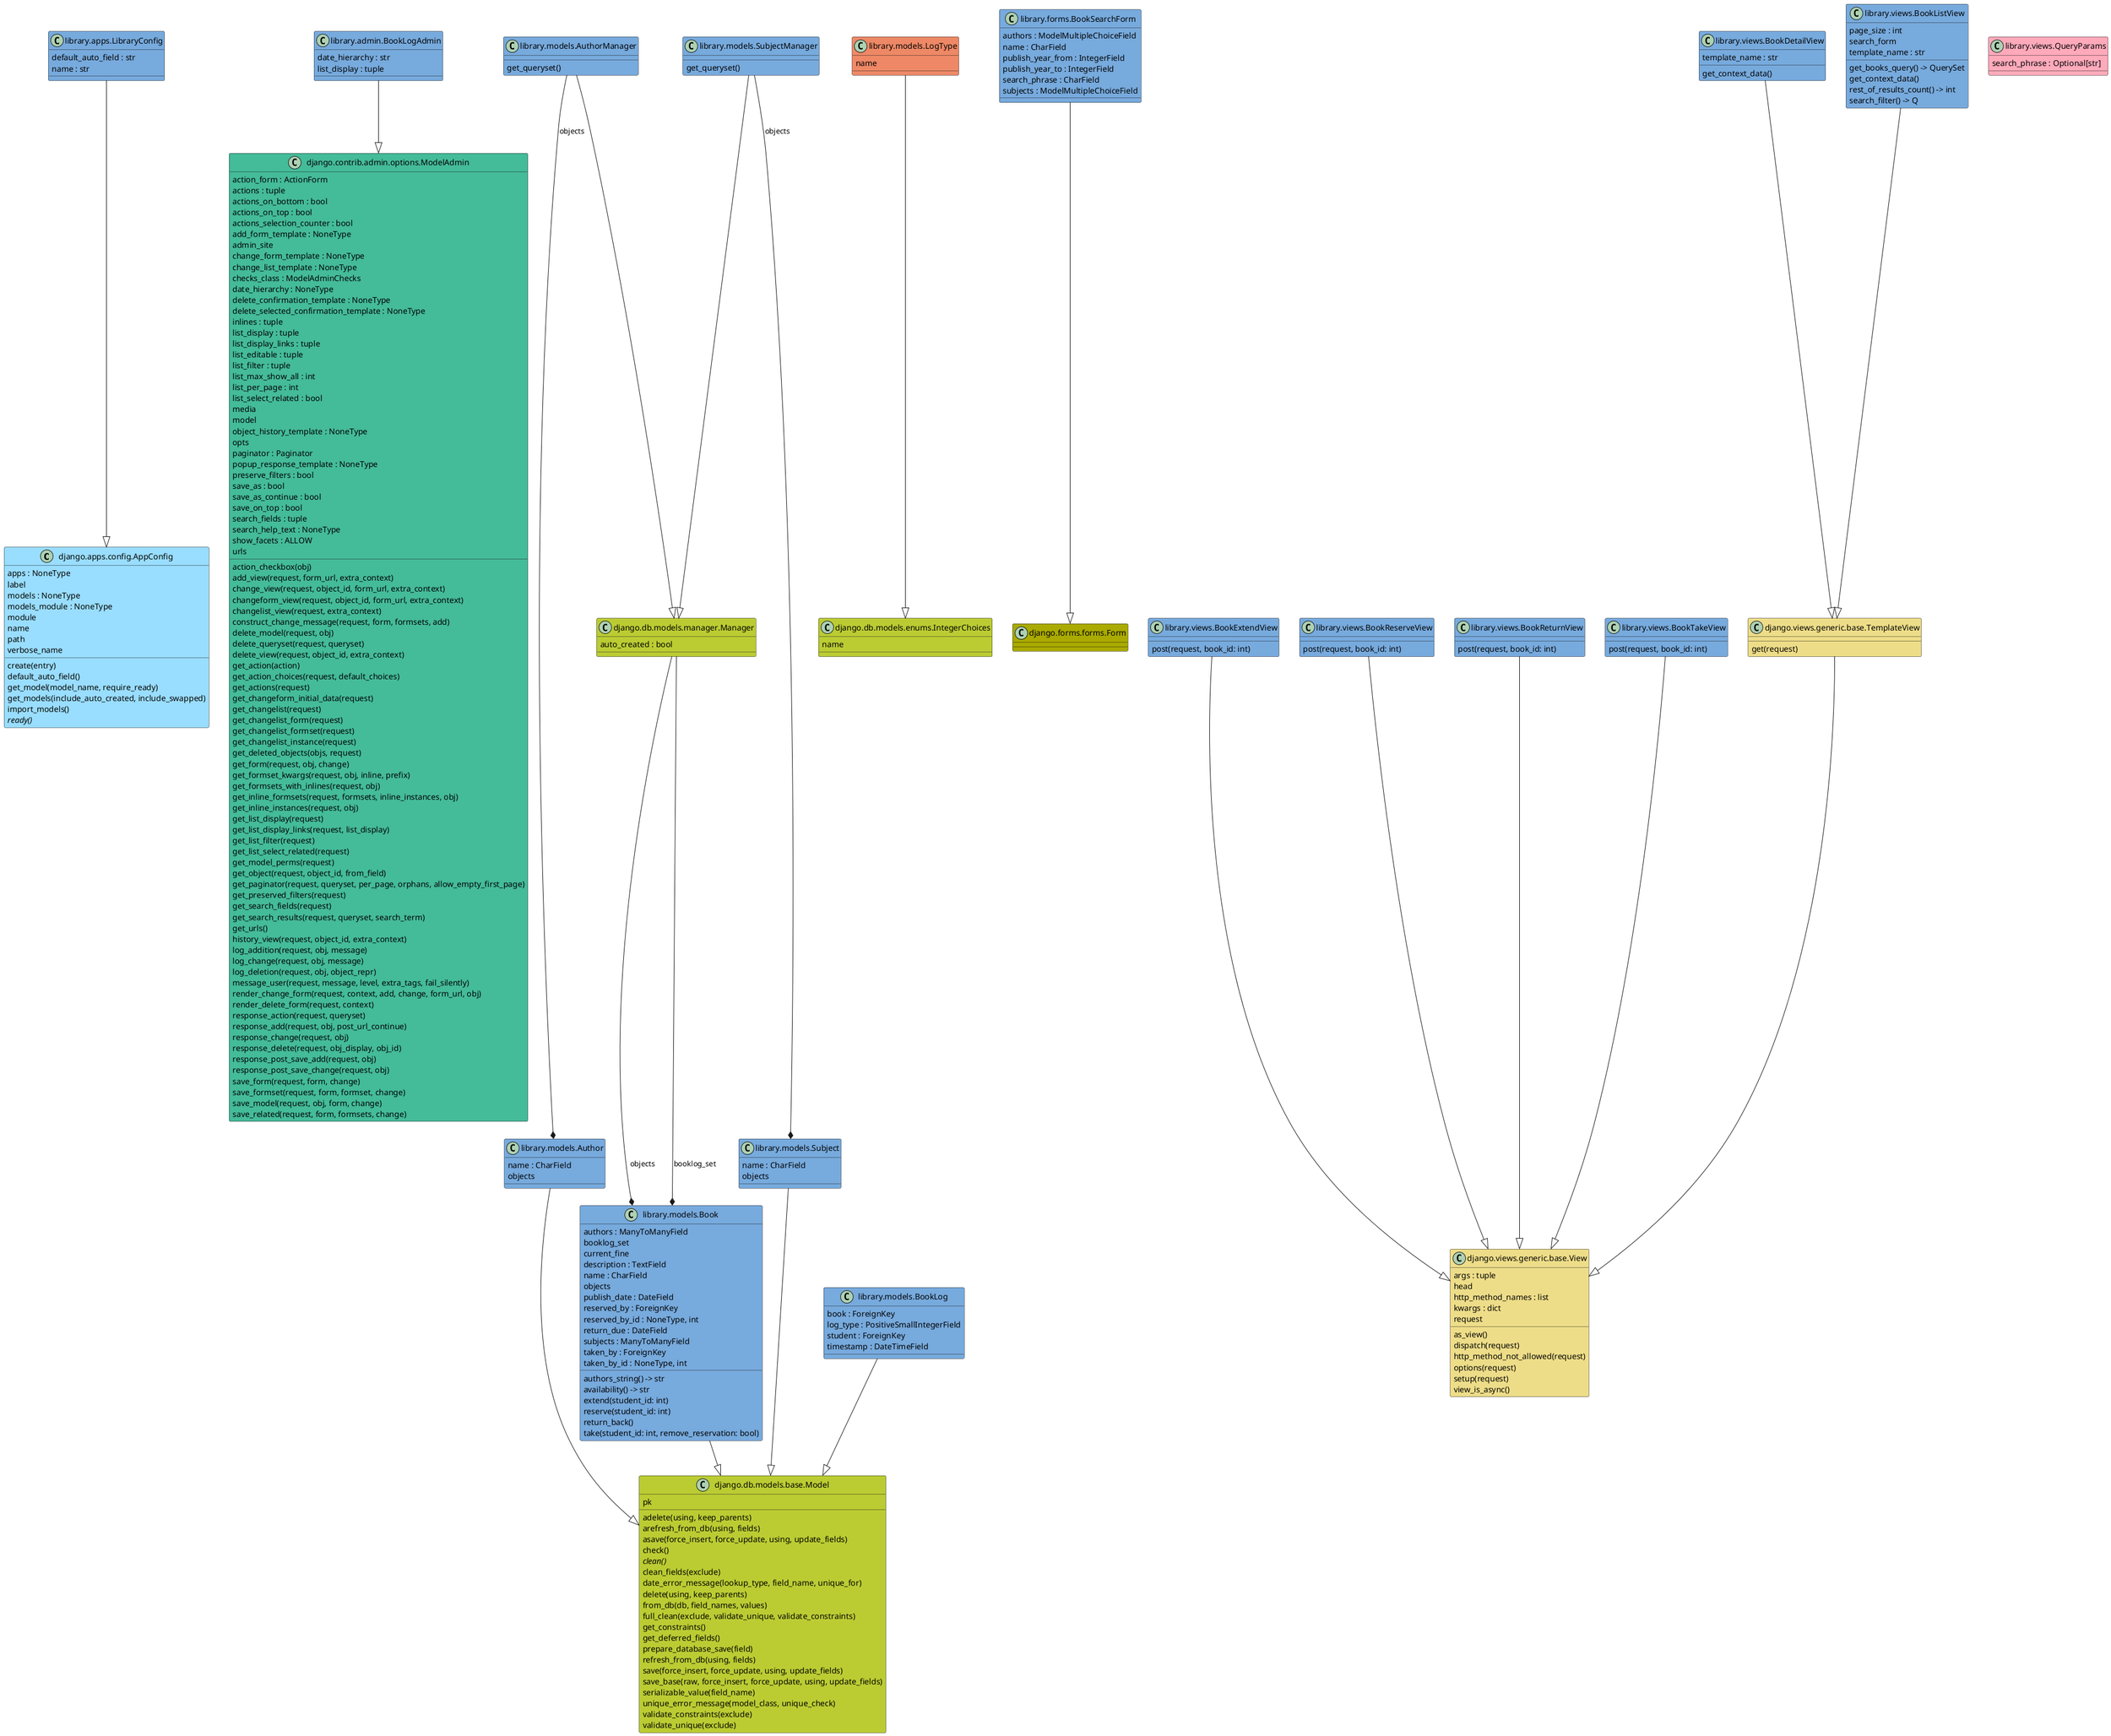 @startuml classes
set namespaceSeparator none
class "django.apps.config.AppConfig" as django.apps.config.AppConfig #99DDFF {
  apps : NoneType
  label
  models : NoneType
  models_module : NoneType
  module
  name
  path
  verbose_name
  create(entry)
  default_auto_field()
  get_model(model_name, require_ready)
  get_models(include_auto_created, include_swapped)
  import_models()
  {abstract}ready()
}
class "django.contrib.admin.options.ModelAdmin" as django.contrib.admin.options.ModelAdmin #44BB99 {
  action_form : ActionForm
  actions : tuple
  actions_on_bottom : bool
  actions_on_top : bool
  actions_selection_counter : bool
  add_form_template : NoneType
  admin_site
  change_form_template : NoneType
  change_list_template : NoneType
  checks_class : ModelAdminChecks
  date_hierarchy : NoneType
  delete_confirmation_template : NoneType
  delete_selected_confirmation_template : NoneType
  inlines : tuple
  list_display : tuple
  list_display_links : tuple
  list_editable : tuple
  list_filter : tuple
  list_max_show_all : int
  list_per_page : int
  list_select_related : bool
  media
  model
  object_history_template : NoneType
  opts
  paginator : Paginator
  popup_response_template : NoneType
  preserve_filters : bool
  save_as : bool
  save_as_continue : bool
  save_on_top : bool
  search_fields : tuple
  search_help_text : NoneType
  show_facets : ALLOW
  urls
  action_checkbox(obj)
  add_view(request, form_url, extra_context)
  change_view(request, object_id, form_url, extra_context)
  changeform_view(request, object_id, form_url, extra_context)
  changelist_view(request, extra_context)
  construct_change_message(request, form, formsets, add)
  delete_model(request, obj)
  delete_queryset(request, queryset)
  delete_view(request, object_id, extra_context)
  get_action(action)
  get_action_choices(request, default_choices)
  get_actions(request)
  get_changeform_initial_data(request)
  get_changelist(request)
  get_changelist_form(request)
  get_changelist_formset(request)
  get_changelist_instance(request)
  get_deleted_objects(objs, request)
  get_form(request, obj, change)
  get_formset_kwargs(request, obj, inline, prefix)
  get_formsets_with_inlines(request, obj)
  get_inline_formsets(request, formsets, inline_instances, obj)
  get_inline_instances(request, obj)
  get_list_display(request)
  get_list_display_links(request, list_display)
  get_list_filter(request)
  get_list_select_related(request)
  get_model_perms(request)
  get_object(request, object_id, from_field)
  get_paginator(request, queryset, per_page, orphans, allow_empty_first_page)
  get_preserved_filters(request)
  get_search_fields(request)
  get_search_results(request, queryset, search_term)
  get_urls()
  history_view(request, object_id, extra_context)
  log_addition(request, obj, message)
  log_change(request, obj, message)
  log_deletion(request, obj, object_repr)
  message_user(request, message, level, extra_tags, fail_silently)
  render_change_form(request, context, add, change, form_url, obj)
  render_delete_form(request, context)
  response_action(request, queryset)
  response_add(request, obj, post_url_continue)
  response_change(request, obj)
  response_delete(request, obj_display, obj_id)
  response_post_save_add(request, obj)
  response_post_save_change(request, obj)
  save_form(request, form, change)
  save_formset(request, form, formset, change)
  save_model(request, obj, form, change)
  save_related(request, form, formsets, change)
}
class "django.db.models.base.Model" as django.db.models.base.Model #BBCC33 {
  pk
  adelete(using, keep_parents)
  arefresh_from_db(using, fields)
  asave(force_insert, force_update, using, update_fields)
  check()
  {abstract}clean()
  clean_fields(exclude)
  date_error_message(lookup_type, field_name, unique_for)
  delete(using, keep_parents)
  from_db(db, field_names, values)
  full_clean(exclude, validate_unique, validate_constraints)
  get_constraints()
  get_deferred_fields()
  prepare_database_save(field)
  refresh_from_db(using, fields)
  save(force_insert, force_update, using, update_fields)
  save_base(raw, force_insert, force_update, using, update_fields)
  serializable_value(field_name)
  unique_error_message(model_class, unique_check)
  validate_constraints(exclude)
  validate_unique(exclude)
}
class "django.db.models.enums.IntegerChoices" as django.db.models.enums.IntegerChoices #BBCC33 {
  name
}
class "django.db.models.manager.Manager" as django.db.models.manager.Manager #BBCC33 {
  auto_created : bool
}
class "django.forms.forms.Form" as django.forms.forms.Form #AAAA00 {
}
class "django.views.generic.base.TemplateView" as django.views.generic.base.TemplateView #EEDD88 {
  get(request)
}
class "django.views.generic.base.View" as django.views.generic.base.View #EEDD88 {
  args : tuple
  head
  http_method_names : list
  kwargs : dict
  request
  as_view()
  dispatch(request)
  http_method_not_allowed(request)
  options(request)
  setup(request)
  view_is_async()
}
class "library.admin.BookLogAdmin" as library.admin.BookLogAdmin #77AADD {
  date_hierarchy : str
  list_display : tuple
}
class "library.apps.LibraryConfig" as library.apps.LibraryConfig #77AADD {
  default_auto_field : str
  name : str
}
class "library.forms.BookSearchForm" as library.forms.BookSearchForm #77AADD {
  authors : ModelMultipleChoiceField
  name : CharField
  publish_year_from : IntegerField
  publish_year_to : IntegerField
  search_phrase : CharField
  subjects : ModelMultipleChoiceField
}
class "library.models.Author" as library.models.Author #77AADD {
  name : CharField
  objects
}
class "library.models.AuthorManager" as library.models.AuthorManager #77AADD {
  get_queryset()
}
class "library.models.Book" as library.models.Book #77AADD {
  authors : ManyToManyField
  booklog_set
  current_fine
  description : TextField
  name : CharField
  objects
  publish_date : DateField
  reserved_by : ForeignKey
  reserved_by_id : NoneType, int
  return_due : DateField
  subjects : ManyToManyField
  taken_by : ForeignKey
  taken_by_id : NoneType, int
  authors_string() -> str
  availability() -> str
  extend(student_id: int)
  reserve(student_id: int)
  return_back()
  take(student_id: int, remove_reservation: bool)
}
class "library.models.BookLog" as library.models.BookLog #77AADD {
  book : ForeignKey
  log_type : PositiveSmallIntegerField
  student : ForeignKey
  timestamp : DateTimeField
}
class "library.models.LogType" as library.models.BookLog.LogType #EE8866 {
  name
}
class "library.models.Subject" as library.models.Subject #77AADD {
  name : CharField
  objects
}
class "library.models.SubjectManager" as library.models.SubjectManager #77AADD {
  get_queryset()
}
class "library.views.BookDetailView" as library.views.BookDetailView #77AADD {
  template_name : str
  get_context_data()
}
class "library.views.BookExtendView" as library.views.BookExtendView #77AADD {
  post(request, book_id: int)
}
class "library.views.BookListView" as library.views.BookListView #77AADD {
  page_size : int
  search_form
  template_name : str
  get_books_query() -> QuerySet
  get_context_data()
  rest_of_results_count() -> int
  search_filter() -> Q
}
class "library.views.BookReserveView" as library.views.BookReserveView #77AADD {
  post(request, book_id: int)
}
class "library.views.BookReturnView" as library.views.BookReturnView #77AADD {
  post(request, book_id: int)
}
class "library.views.BookTakeView" as library.views.BookTakeView #77AADD {
  post(request, book_id: int)
}
class "library.views.QueryParams" as library.views.BookListView.QueryParams #FFAABB {
  search_phrase : Optional[str]
}
django.views.generic.base.TemplateView --|> django.views.generic.base.View
library.admin.BookLogAdmin --|> django.contrib.admin.options.ModelAdmin
library.apps.LibraryConfig --|> django.apps.config.AppConfig
library.forms.BookSearchForm --|> django.forms.forms.Form
library.models.Author --|> django.db.models.base.Model
library.models.AuthorManager --|> django.db.models.manager.Manager
library.models.Book --|> django.db.models.base.Model
library.models.BookLog --|> django.db.models.base.Model
library.models.BookLog.LogType --|> django.db.models.enums.IntegerChoices
library.models.Subject --|> django.db.models.base.Model
library.models.SubjectManager --|> django.db.models.manager.Manager
library.views.BookDetailView --|> django.views.generic.base.TemplateView
library.views.BookExtendView --|> django.views.generic.base.View
library.views.BookListView --|> django.views.generic.base.TemplateView
library.views.BookReserveView --|> django.views.generic.base.View
library.views.BookReturnView --|> django.views.generic.base.View
library.views.BookTakeView --|> django.views.generic.base.View
django.db.models.manager.Manager --* library.models.Book : objects
django.db.models.manager.Manager --* library.models.Book : booklog_set
library.models.AuthorManager --* library.models.Author : objects
library.models.SubjectManager --* library.models.Subject : objects
@enduml

